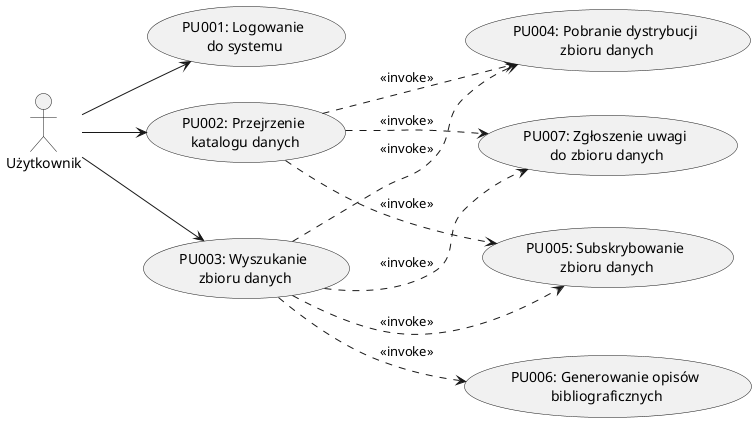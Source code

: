@startuml Uzytkownik
left to right direction

actor "Użytkownik" as User

usecase "PU001: Logowanie\n do systemu" as UC1
usecase "PU002: Przejrzenie\n katalogu danych" as UC2
usecase "PU003: Wyszukanie\n zbioru danych" as UC3
usecase "PU004: Pobranie dystrybucji\n zbioru danych" as UC4
usecase "PU005: Subskrybowanie\n zbioru danych" as UC5
usecase "PU006: Generowanie opisów\n bibliograficznych" as UC6
usecase "PU007: Zgłoszenie uwagi\n do zbioru danych" as UC7

User --> UC1
User --> UC2
User --> UC3
UC3 ..> UC6 : <<invoke>>
UC3 ..> UC7 : <<invoke>>
UC3 ..> UC4 : <<invoke>>
UC2 ..> UC5 : <<invoke>>
UC3 ..> UC5 : <<invoke>>
UC2 ..> UC4 : <<invoke>>
UC2 ..> UC7 : <<invoke>>

@enduml
